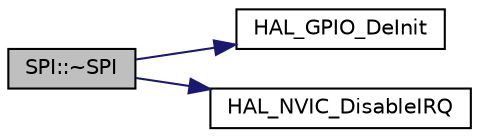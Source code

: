 digraph "SPI::~SPI"
{
  edge [fontname="Helvetica",fontsize="10",labelfontname="Helvetica",labelfontsize="10"];
  node [fontname="Helvetica",fontsize="10",shape=record];
  rankdir="LR";
  Node7 [label="SPI::~SPI",height=0.2,width=0.4,color="black", fillcolor="grey75", style="filled", fontcolor="black"];
  Node7 -> Node8 [color="midnightblue",fontsize="10",style="solid",fontname="Helvetica"];
  Node8 [label="HAL_GPIO_DeInit",height=0.2,width=0.4,color="black", fillcolor="white", style="filled",URL="$group___g_p_i_o___exported___functions___group1.html#gafe9c756b5aa18961032a3f8aa572959b"];
  Node7 -> Node9 [color="midnightblue",fontsize="10",style="solid",fontname="Helvetica"];
  Node9 [label="HAL_NVIC_DisableIRQ",height=0.2,width=0.4,color="black", fillcolor="white", style="filled",URL="$group___c_o_r_t_e_x___exported___functions___group1.html#ga50ca6290e068821cb84aa168f3e13967"];
}
